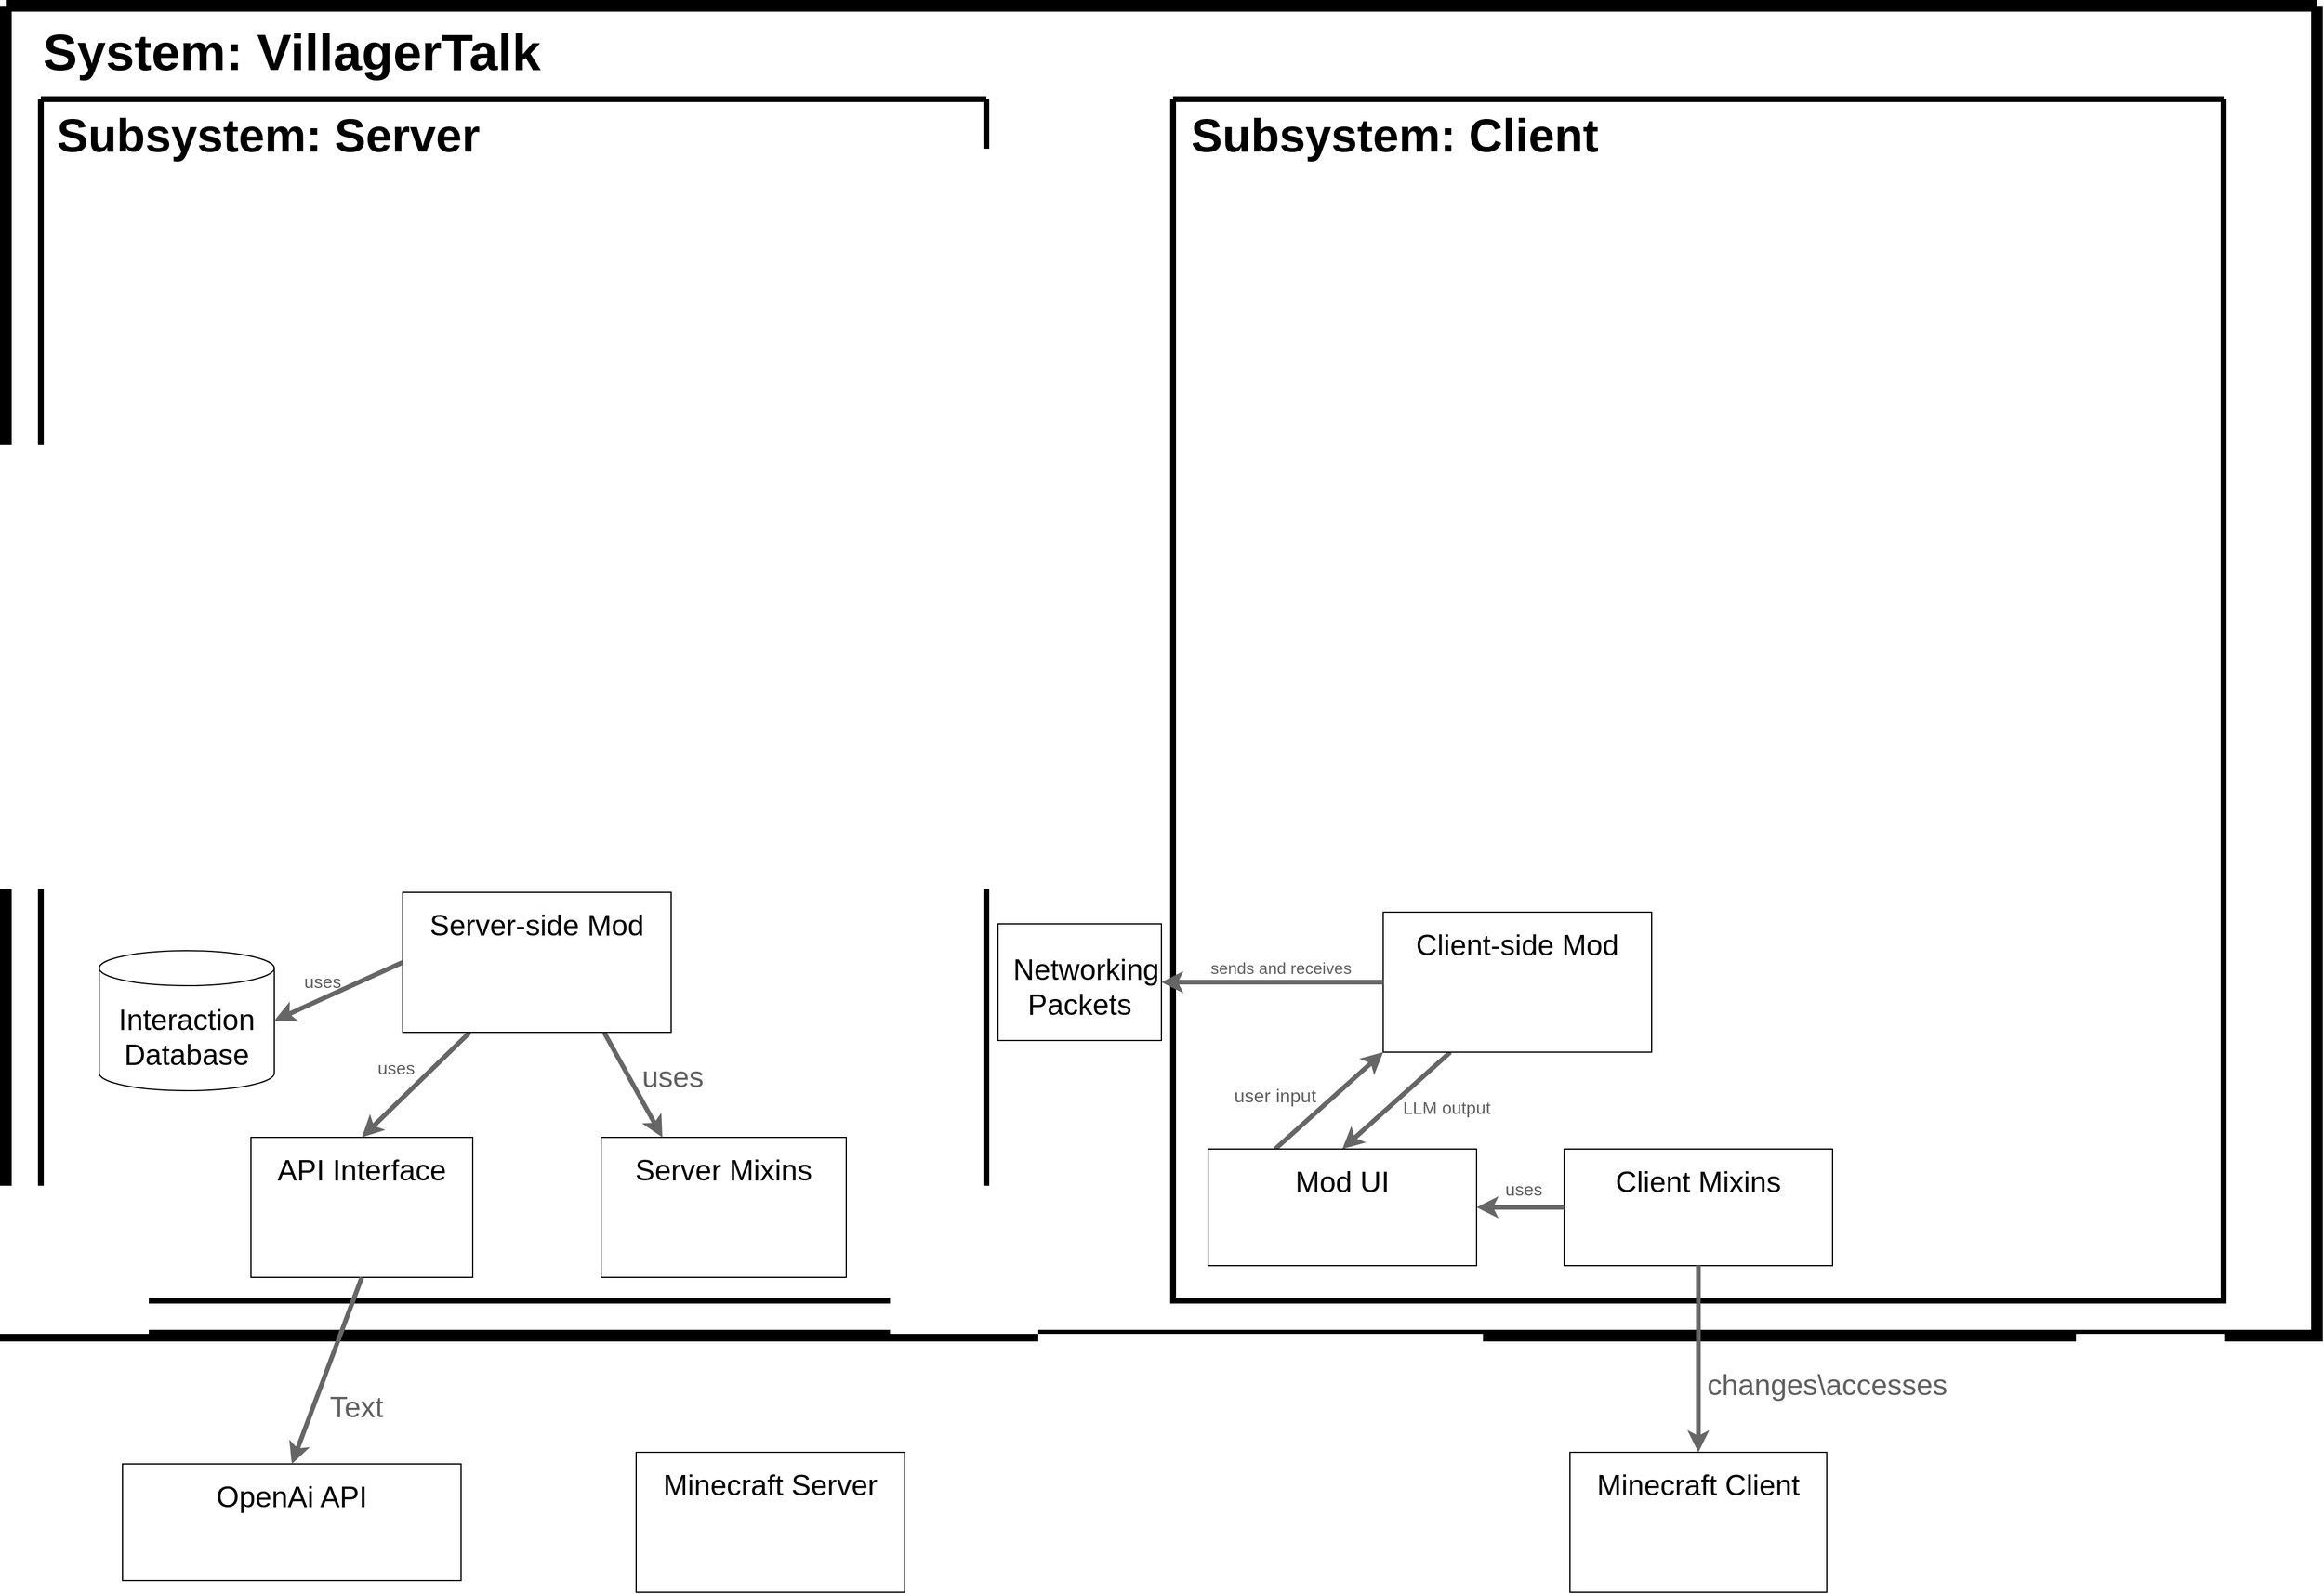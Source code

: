 <mxfile version="24.4.0" type="github">
  <diagram name="Page-1" id="_rdWJo69l7yuG9Q2LDIJ">
    <mxGraphModel dx="1767" dy="735" grid="1" gridSize="10" guides="1" tooltips="1" connect="1" arrows="1" fold="1" page="1" pageScale="1" pageWidth="2336" pageHeight="1654" math="0" shadow="0">
      <root>
        <mxCell id="0" />
        <mxCell id="1" parent="0" />
        <mxCell id="JTRL-LSU9A0pYG-UqIWn-3" value="&lt;p style=&quot;margin: 13px; font-size: 25px;&quot;&gt;&lt;span style=&quot;font-size: 25px;&quot;&gt;&lt;span style=&quot;font-size: 25px;&quot;&gt;Minecraft Client&lt;/span&gt;&lt;/span&gt;&lt;/p&gt;" style="shape=rect;html=1;overflow=fill;whiteSpace=wrap;align=center;fontSize=25;verticalAlign=middle;horizontal=1;" vertex="1" parent="1">
          <mxGeometry x="1420" y="1290" width="220" height="120" as="geometry" />
        </mxCell>
        <mxCell id="JTRL-LSU9A0pYG-UqIWn-4" value="&lt;p style=&quot;margin: 13px; font-size: 25px;&quot;&gt;&lt;span style=&quot;font-size: 25px;&quot;&gt;&lt;span style=&quot;font-size: 25px;&quot;&gt;Minecraft Server&lt;/span&gt;&lt;/span&gt;&lt;/p&gt;" style="shape=rect;html=1;overflow=fill;whiteSpace=wrap;align=center;fontSize=25;verticalAlign=middle;horizontal=1;" vertex="1" parent="1">
          <mxGeometry x="620" y="1290" width="230" height="120" as="geometry" />
        </mxCell>
        <mxCell id="JTRL-LSU9A0pYG-UqIWn-5" value="&lt;p style=&quot;margin: 13px; font-size: 25px;&quot;&gt;&lt;span style=&quot;font-size: 25px;&quot;&gt;&lt;span style=&quot;font-size: 25px;&quot;&gt;OpenAi API&lt;/span&gt;&lt;/span&gt;&lt;/p&gt;" style="shape=rect;html=1;overflow=fill;whiteSpace=wrap;align=center;fontSize=25;verticalAlign=middle;horizontal=1;" vertex="1" parent="1">
          <mxGeometry x="180" y="1300" width="290" height="100" as="geometry" />
        </mxCell>
        <mxCell id="JTRL-LSU9A0pYG-UqIWn-19" value="" style="swimlane;startSize=0;strokeColor=default;align=center;verticalAlign=middle;fontFamily=Helvetica;fontSize=25;fontColor=default;fillColor=default;strokeWidth=10;" vertex="1" parent="1">
          <mxGeometry x="80" y="50" width="1980" height="1140" as="geometry" />
        </mxCell>
        <mxCell id="JTRL-LSU9A0pYG-UqIWn-2" value="System: VillagerTalk" style="text;html=1;align=center;verticalAlign=middle;whiteSpace=wrap;rounded=0;fontSize=44;fontStyle=1" vertex="1" parent="JTRL-LSU9A0pYG-UqIWn-19">
          <mxGeometry x="20" y="10" width="450" height="60" as="geometry" />
        </mxCell>
        <mxCell id="JTRL-LSU9A0pYG-UqIWn-9" value="&lt;p style=&quot;margin: 13px; font-size: 25px;&quot;&gt;&lt;span style=&quot;background-color: initial;&quot;&gt;Networking Packets&lt;/span&gt;&lt;br&gt;&lt;/p&gt;" style="shape=rect;html=1;overflow=fill;align=center;fontSize=25;verticalAlign=middle;horizontal=1;labelPosition=center;verticalLabelPosition=middle;textDirection=ltr;whiteSpace=wrap;autosize=0;movableLabel=1;" vertex="1" parent="JTRL-LSU9A0pYG-UqIWn-19">
          <mxGeometry x="850" y="787" width="140" height="100" as="geometry">
            <mxPoint y="11" as="offset" />
          </mxGeometry>
        </mxCell>
        <mxCell id="JTRL-LSU9A0pYG-UqIWn-20" value="" style="swimlane;startSize=0;strokeColor=default;align=center;verticalAlign=middle;fontFamily=Helvetica;fontSize=25;fontColor=default;fillColor=default;strokeWidth=5;" vertex="1" parent="1">
          <mxGeometry x="110" y="130" width="810" height="1030" as="geometry" />
        </mxCell>
        <mxCell id="JTRL-LSU9A0pYG-UqIWn-13" value="Subsystem: Server" style="text;html=1;align=center;verticalAlign=middle;whiteSpace=wrap;rounded=0;fontSize=40;fontStyle=1" vertex="1" parent="JTRL-LSU9A0pYG-UqIWn-20">
          <mxGeometry x="10" width="370" height="60" as="geometry" />
        </mxCell>
        <mxCell id="JTRL-LSU9A0pYG-UqIWn-6" value="Interaction&lt;div&gt;Database&lt;/div&gt;" style="shape=cylinder3;whiteSpace=wrap;html=1;boundedLbl=1;backgroundOutline=1;size=15;strokeColor=default;align=center;verticalAlign=middle;fontFamily=Helvetica;fontSize=25;fontColor=default;fillColor=default;" vertex="1" parent="JTRL-LSU9A0pYG-UqIWn-20">
          <mxGeometry x="50" y="730" width="150" height="120" as="geometry" />
        </mxCell>
        <mxCell id="JTRL-LSU9A0pYG-UqIWn-16" value="&lt;p style=&quot;margin: 13px; font-size: 25px;&quot;&gt;&lt;span style=&quot;font-size: 25px;&quot;&gt;&lt;span style=&quot;font-size: 25px;&quot;&gt;API Interface&lt;/span&gt;&lt;/span&gt;&lt;/p&gt;" style="shape=rect;html=1;overflow=fill;whiteSpace=wrap;align=center;fontSize=25;verticalAlign=middle;horizontal=1;" vertex="1" parent="JTRL-LSU9A0pYG-UqIWn-20">
          <mxGeometry x="180" y="890" width="190" height="120" as="geometry" />
        </mxCell>
        <mxCell id="JTRL-LSU9A0pYG-UqIWn-12" value="&lt;p style=&quot;margin: 13px; font-size: 25px;&quot;&gt;&lt;span style=&quot;font-size: 25px;&quot;&gt;&lt;span style=&quot;font-size: 25px;&quot;&gt;Server Mixins&lt;/span&gt;&lt;/span&gt;&lt;/p&gt;" style="shape=rect;html=1;overflow=fill;whiteSpace=wrap;align=center;fontSize=25;verticalAlign=middle;horizontal=1;" vertex="1" parent="JTRL-LSU9A0pYG-UqIWn-20">
          <mxGeometry x="480" y="890" width="210" height="120" as="geometry" />
        </mxCell>
        <mxCell id="JTRL-LSU9A0pYG-UqIWn-39" style="edgeStyle=none;rounded=0;orthogonalLoop=1;jettySize=auto;html=1;exitX=0.25;exitY=1;exitDx=0;exitDy=0;entryX=0.5;entryY=0;entryDx=0;entryDy=0;strokeColor=#666666;strokeWidth=4;align=center;verticalAlign=middle;fontFamily=Helvetica;fontSize=25;fontColor=#616161;labelBackgroundColor=none;resizable=0;endArrow=classic;fillColor=#f5f5f5;" edge="1" parent="JTRL-LSU9A0pYG-UqIWn-20" source="JTRL-LSU9A0pYG-UqIWn-17" target="JTRL-LSU9A0pYG-UqIWn-16">
          <mxGeometry relative="1" as="geometry" />
        </mxCell>
        <mxCell id="JTRL-LSU9A0pYG-UqIWn-40" value="uses" style="edgeLabel;html=1;align=center;verticalAlign=middle;resizable=0;points=[];strokeColor=default;fontFamily=Helvetica;fontSize=15;fontColor=#616161;labelBackgroundColor=none;fillColor=default;gradientColor=none;" vertex="1" connectable="0" parent="JTRL-LSU9A0pYG-UqIWn-39">
          <mxGeometry x="-0.21" y="2" relative="1" as="geometry">
            <mxPoint x="-29" y="-7" as="offset" />
          </mxGeometry>
        </mxCell>
        <mxCell id="JTRL-LSU9A0pYG-UqIWn-41" style="edgeStyle=none;rounded=0;orthogonalLoop=1;jettySize=auto;html=1;exitX=0.75;exitY=1;exitDx=0;exitDy=0;entryX=0.25;entryY=0;entryDx=0;entryDy=0;strokeColor=#666666;strokeWidth=4;align=center;verticalAlign=middle;fontFamily=Helvetica;fontSize=25;fontColor=#616161;labelBackgroundColor=none;resizable=0;endArrow=classic;fillColor=#f5f5f5;" edge="1" parent="JTRL-LSU9A0pYG-UqIWn-20" source="JTRL-LSU9A0pYG-UqIWn-17" target="JTRL-LSU9A0pYG-UqIWn-12">
          <mxGeometry relative="1" as="geometry" />
        </mxCell>
        <mxCell id="JTRL-LSU9A0pYG-UqIWn-42" value="uses" style="edgeLabel;html=1;align=center;verticalAlign=middle;resizable=0;points=[];strokeColor=default;fontFamily=Helvetica;fontSize=25;fontColor=#616161;labelBackgroundColor=none;fillColor=default;gradientColor=none;" vertex="1" connectable="0" parent="JTRL-LSU9A0pYG-UqIWn-41">
          <mxGeometry x="-0.167" y="1" relative="1" as="geometry">
            <mxPoint x="36" as="offset" />
          </mxGeometry>
        </mxCell>
        <mxCell id="JTRL-LSU9A0pYG-UqIWn-17" value="&lt;p style=&quot;margin: 13px; font-size: 25px;&quot;&gt;&lt;span style=&quot;font-size: 25px;&quot;&gt;&lt;span style=&quot;font-size: 25px;&quot;&gt;Server-side Mod&lt;/span&gt;&lt;/span&gt;&lt;/p&gt;" style="shape=rect;html=1;overflow=fill;whiteSpace=wrap;align=center;fontSize=25;verticalAlign=middle;horizontal=1;" vertex="1" parent="JTRL-LSU9A0pYG-UqIWn-20">
          <mxGeometry x="310" y="680" width="230" height="120" as="geometry" />
        </mxCell>
        <mxCell id="JTRL-LSU9A0pYG-UqIWn-37" style="edgeStyle=none;rounded=0;orthogonalLoop=1;jettySize=auto;html=1;exitX=0;exitY=0.5;exitDx=0;exitDy=0;entryX=1;entryY=0.5;entryDx=0;entryDy=0;entryPerimeter=0;strokeColor=#666666;strokeWidth=4;align=center;verticalAlign=middle;fontFamily=Helvetica;fontSize=25;fontColor=#616161;labelBackgroundColor=none;resizable=0;endArrow=classic;fillColor=#f5f5f5;" edge="1" parent="JTRL-LSU9A0pYG-UqIWn-20" source="JTRL-LSU9A0pYG-UqIWn-17" target="JTRL-LSU9A0pYG-UqIWn-6">
          <mxGeometry relative="1" as="geometry" />
        </mxCell>
        <mxCell id="JTRL-LSU9A0pYG-UqIWn-38" value="uses" style="edgeLabel;html=1;align=center;verticalAlign=middle;resizable=0;points=[];strokeColor=default;fontFamily=Helvetica;fontSize=15;fontColor=#616161;labelBackgroundColor=none;fillColor=default;gradientColor=none;" vertex="1" connectable="0" parent="JTRL-LSU9A0pYG-UqIWn-37">
          <mxGeometry x="-0.091" relative="1" as="geometry">
            <mxPoint x="-19" y="-7" as="offset" />
          </mxGeometry>
        </mxCell>
        <mxCell id="JTRL-LSU9A0pYG-UqIWn-22" value="" style="swimlane;startSize=0;strokeColor=default;align=center;verticalAlign=middle;fontFamily=Helvetica;fontSize=25;fontColor=default;fillColor=default;strokeWidth=5;" vertex="1" parent="1">
          <mxGeometry x="1080" y="130" width="900" height="1030" as="geometry" />
        </mxCell>
        <mxCell id="JTRL-LSU9A0pYG-UqIWn-14" value="Subsystem: Client&lt;div style=&quot;font-size: 40px;&quot;&gt;&lt;br style=&quot;font-size: 40px;&quot;&gt;&lt;/div&gt;" style="text;html=1;align=center;verticalAlign=top;whiteSpace=wrap;rounded=0;fontSize=40;fontStyle=1" vertex="1" parent="JTRL-LSU9A0pYG-UqIWn-22">
          <mxGeometry x="10" width="360" height="70" as="geometry" />
        </mxCell>
        <mxCell id="JTRL-LSU9A0pYG-UqIWn-7" value="&lt;p style=&quot;margin: 13px; font-size: 25px;&quot;&gt;&lt;span style=&quot;font-size: 25px;&quot;&gt;&lt;span style=&quot;font-size: 25px;&quot;&gt;Client Mixins&lt;/span&gt;&lt;/span&gt;&lt;/p&gt;" style="shape=rect;html=1;overflow=fill;whiteSpace=wrap;align=center;fontSize=25;verticalAlign=middle;horizontal=1;" vertex="1" parent="JTRL-LSU9A0pYG-UqIWn-22">
          <mxGeometry x="335" y="900" width="230" height="100" as="geometry" />
        </mxCell>
        <mxCell id="JTRL-LSU9A0pYG-UqIWn-28" style="edgeStyle=none;rounded=0;orthogonalLoop=1;jettySize=auto;html=1;exitX=0.25;exitY=1;exitDx=0;exitDy=0;entryX=0.5;entryY=0;entryDx=0;entryDy=0;strokeColor=#666666;strokeWidth=4;align=center;verticalAlign=middle;fontFamily=Helvetica;fontSize=25;fontColor=#616161;labelBackgroundColor=none;resizable=0;endArrow=classic;fillColor=#f5f5f5;" edge="1" parent="JTRL-LSU9A0pYG-UqIWn-22" source="JTRL-LSU9A0pYG-UqIWn-18" target="JTRL-LSU9A0pYG-UqIWn-23">
          <mxGeometry relative="1" as="geometry" />
        </mxCell>
        <mxCell id="JTRL-LSU9A0pYG-UqIWn-29" value="" style="edgeLabel;html=1;align=center;verticalAlign=middle;resizable=0;points=[];strokeColor=default;fontFamily=Helvetica;fontSize=25;fontColor=#616161;labelBackgroundColor=none;fillColor=default;gradientColor=none;" vertex="1" connectable="0" parent="JTRL-LSU9A0pYG-UqIWn-28">
          <mxGeometry x="-0.208" y="-2" relative="1" as="geometry">
            <mxPoint y="-1" as="offset" />
          </mxGeometry>
        </mxCell>
        <mxCell id="JTRL-LSU9A0pYG-UqIWn-30" value="&lt;font style=&quot;font-size: 15px;&quot;&gt;LLM output&lt;/font&gt;" style="edgeLabel;html=1;align=center;verticalAlign=middle;resizable=0;points=[];strokeColor=default;fontFamily=Helvetica;fontSize=25;fontColor=#616161;labelBackgroundColor=none;fillColor=default;gradientColor=none;" vertex="1" connectable="0" parent="JTRL-LSU9A0pYG-UqIWn-28">
          <mxGeometry x="0.08" y="2" relative="1" as="geometry">
            <mxPoint x="45" y="-3" as="offset" />
          </mxGeometry>
        </mxCell>
        <mxCell id="JTRL-LSU9A0pYG-UqIWn-18" value="&lt;p style=&quot;margin: 13px; font-size: 25px;&quot;&gt;&lt;span style=&quot;font-size: 25px;&quot;&gt;&lt;span style=&quot;font-size: 25px;&quot;&gt;Client-side Mod&lt;/span&gt;&lt;/span&gt;&lt;/p&gt;" style="shape=rect;html=1;overflow=fill;whiteSpace=wrap;align=center;fontSize=25;verticalAlign=middle;horizontal=1;" vertex="1" parent="JTRL-LSU9A0pYG-UqIWn-22">
          <mxGeometry x="180" y="697" width="230" height="120" as="geometry" />
        </mxCell>
        <mxCell id="JTRL-LSU9A0pYG-UqIWn-26" style="edgeStyle=none;rounded=0;orthogonalLoop=1;jettySize=auto;html=1;exitX=0.25;exitY=0;exitDx=0;exitDy=0;entryX=0;entryY=1;entryDx=0;entryDy=0;strokeColor=#666666;strokeWidth=4;align=center;verticalAlign=middle;fontFamily=Helvetica;fontSize=25;fontColor=#616161;labelBackgroundColor=none;resizable=0;endArrow=classic;fillColor=#f5f5f5;" edge="1" parent="JTRL-LSU9A0pYG-UqIWn-22" source="JTRL-LSU9A0pYG-UqIWn-23" target="JTRL-LSU9A0pYG-UqIWn-18">
          <mxGeometry relative="1" as="geometry" />
        </mxCell>
        <mxCell id="JTRL-LSU9A0pYG-UqIWn-27" value="&lt;span style=&quot;font-size: 16px;&quot;&gt;user input&lt;/span&gt;" style="edgeLabel;html=1;align=center;verticalAlign=middle;resizable=0;points=[];strokeColor=default;fontFamily=Helvetica;fontSize=25;fontColor=#616161;labelBackgroundColor=none;fillColor=default;gradientColor=none;" vertex="1" connectable="0" parent="JTRL-LSU9A0pYG-UqIWn-26">
          <mxGeometry x="-0.248" y="2" relative="1" as="geometry">
            <mxPoint x="-34" y="-18" as="offset" />
          </mxGeometry>
        </mxCell>
        <mxCell id="JTRL-LSU9A0pYG-UqIWn-32" style="edgeStyle=none;rounded=0;orthogonalLoop=1;jettySize=auto;html=1;exitX=0;exitY=0.5;exitDx=0;exitDy=0;entryX=1;entryY=0.5;entryDx=0;entryDy=0;strokeColor=#666666;strokeWidth=4;align=center;verticalAlign=middle;fontFamily=Helvetica;fontSize=25;fontColor=#616161;labelBackgroundColor=none;resizable=0;endArrow=classic;fillColor=#f5f5f5;" edge="1" parent="JTRL-LSU9A0pYG-UqIWn-22" source="JTRL-LSU9A0pYG-UqIWn-7" target="JTRL-LSU9A0pYG-UqIWn-23">
          <mxGeometry relative="1" as="geometry" />
        </mxCell>
        <mxCell id="JTRL-LSU9A0pYG-UqIWn-33" value="" style="edgeLabel;html=1;align=center;verticalAlign=middle;resizable=0;points=[];strokeColor=default;fontFamily=Helvetica;fontSize=25;fontColor=#616161;labelBackgroundColor=none;fillColor=default;gradientColor=none;" vertex="1" connectable="0" parent="JTRL-LSU9A0pYG-UqIWn-32">
          <mxGeometry x="-0.124" y="1" relative="1" as="geometry">
            <mxPoint as="offset" />
          </mxGeometry>
        </mxCell>
        <mxCell id="JTRL-LSU9A0pYG-UqIWn-34" value="&lt;font style=&quot;font-size: 15px;&quot;&gt;uses&lt;/font&gt;" style="edgeLabel;html=1;align=center;verticalAlign=middle;resizable=0;points=[];strokeColor=default;fontFamily=Helvetica;fontSize=25;fontColor=#616161;labelBackgroundColor=none;fillColor=default;gradientColor=none;" vertex="1" connectable="0" parent="JTRL-LSU9A0pYG-UqIWn-32">
          <mxGeometry x="-0.156" y="-2" relative="1" as="geometry">
            <mxPoint x="-4" y="-18" as="offset" />
          </mxGeometry>
        </mxCell>
        <mxCell id="JTRL-LSU9A0pYG-UqIWn-23" value="&lt;p style=&quot;margin: 13px; font-size: 25px;&quot;&gt;&lt;span style=&quot;font-size: 25px;&quot;&gt;&lt;span style=&quot;font-size: 25px;&quot;&gt;Mod UI&lt;/span&gt;&lt;/span&gt;&lt;/p&gt;" style="shape=rect;html=1;overflow=fill;whiteSpace=wrap;align=center;fontSize=25;verticalAlign=middle;horizontal=1;" vertex="1" parent="JTRL-LSU9A0pYG-UqIWn-22">
          <mxGeometry x="30" y="900" width="230" height="100" as="geometry" />
        </mxCell>
        <mxCell id="JTRL-LSU9A0pYG-UqIWn-24" style="rounded=0;orthogonalLoop=1;jettySize=auto;html=1;exitX=0;exitY=0.5;exitDx=0;exitDy=0;entryX=1;entryY=0.5;entryDx=0;entryDy=0;fontFamily=Helvetica;fontSize=25;fontColor=default;strokeWidth=4;fillColor=#f5f5f5;strokeColor=#666666;" edge="1" parent="1" source="JTRL-LSU9A0pYG-UqIWn-18" target="JTRL-LSU9A0pYG-UqIWn-9">
          <mxGeometry relative="1" as="geometry" />
        </mxCell>
        <mxCell id="JTRL-LSU9A0pYG-UqIWn-25" value="&lt;font style=&quot;font-size: 14px;&quot;&gt;sends and receives&lt;/font&gt;" style="edgeLabel;html=1;align=center;verticalAlign=middle;resizable=0;points=[];strokeColor=default;fontFamily=Helvetica;fontSize=25;fontColor=#616161;labelBackgroundColor=none;fillColor=default;" vertex="1" connectable="0" parent="JTRL-LSU9A0pYG-UqIWn-24">
          <mxGeometry x="0.02" y="-2" relative="1" as="geometry">
            <mxPoint x="9" y="-15" as="offset" />
          </mxGeometry>
        </mxCell>
        <mxCell id="JTRL-LSU9A0pYG-UqIWn-35" style="edgeStyle=none;rounded=0;orthogonalLoop=1;jettySize=auto;html=1;exitX=0.5;exitY=1;exitDx=0;exitDy=0;entryX=0.5;entryY=0;entryDx=0;entryDy=0;strokeColor=#666666;strokeWidth=4;align=center;verticalAlign=middle;fontFamily=Helvetica;fontSize=25;fontColor=#616161;labelBackgroundColor=none;resizable=0;endArrow=classic;fillColor=#f5f5f5;" edge="1" parent="1" source="JTRL-LSU9A0pYG-UqIWn-7" target="JTRL-LSU9A0pYG-UqIWn-3">
          <mxGeometry relative="1" as="geometry" />
        </mxCell>
        <mxCell id="JTRL-LSU9A0pYG-UqIWn-36" value="changes\accesses" style="edgeLabel;html=1;align=center;verticalAlign=middle;resizable=0;points=[];strokeColor=default;fontFamily=Helvetica;fontSize=25;fontColor=#616161;labelBackgroundColor=none;fillColor=default;gradientColor=none;" vertex="1" connectable="0" parent="JTRL-LSU9A0pYG-UqIWn-35">
          <mxGeometry x="0.264" relative="1" as="geometry">
            <mxPoint x="110" as="offset" />
          </mxGeometry>
        </mxCell>
        <mxCell id="JTRL-LSU9A0pYG-UqIWn-43" style="edgeStyle=none;rounded=0;orthogonalLoop=1;jettySize=auto;html=1;exitX=0.5;exitY=1;exitDx=0;exitDy=0;entryX=0.5;entryY=0;entryDx=0;entryDy=0;strokeColor=#666666;strokeWidth=4;align=center;verticalAlign=middle;fontFamily=Helvetica;fontSize=25;fontColor=#616161;labelBackgroundColor=none;resizable=0;endArrow=classic;fillColor=#f5f5f5;" edge="1" parent="1" source="JTRL-LSU9A0pYG-UqIWn-16" target="JTRL-LSU9A0pYG-UqIWn-5">
          <mxGeometry relative="1" as="geometry" />
        </mxCell>
        <mxCell id="JTRL-LSU9A0pYG-UqIWn-44" value="Text" style="edgeLabel;html=1;align=center;verticalAlign=middle;resizable=0;points=[];strokeColor=default;fontFamily=Helvetica;fontSize=25;fontColor=#616161;labelBackgroundColor=none;fillColor=default;gradientColor=none;" vertex="1" connectable="0" parent="JTRL-LSU9A0pYG-UqIWn-43">
          <mxGeometry x="0.129" y="2" relative="1" as="geometry">
            <mxPoint x="27" y="19" as="offset" />
          </mxGeometry>
        </mxCell>
      </root>
    </mxGraphModel>
  </diagram>
</mxfile>

